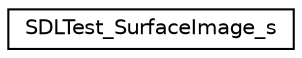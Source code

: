 digraph "Graphical Class Hierarchy"
{
  edge [fontname="Helvetica",fontsize="10",labelfontname="Helvetica",labelfontsize="10"];
  node [fontname="Helvetica",fontsize="10",shape=record];
  rankdir="LR";
  Node1 [label="SDLTest_SurfaceImage_s",height=0.2,width=0.4,color="black", fillcolor="white", style="filled",URL="$struct_s_d_l_test___surface_image__s.html"];
}
